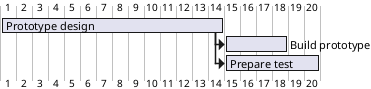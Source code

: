 @startgantt
[Prototype design] lasts 14 days
[Build prototype] lasts 4 days
[Prepare test] lasts 6 days
[Prototype design] -> [Build prototype]
[Prototype design] -> [Prepare test]
@endgantt